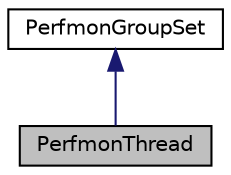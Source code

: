 digraph "PerfmonThread"
{
  edge [fontname="Helvetica",fontsize="10",labelfontname="Helvetica",labelfontsize="10"];
  node [fontname="Helvetica",fontsize="10",shape=record];
  Node1 [label="PerfmonThread",height=0.2,width=0.4,color="black", fillcolor="grey75", style="filled", fontcolor="black"];
  Node2 -> Node1 [dir="back",color="midnightblue",fontsize="10",style="solid",fontname="Helvetica"];
  Node2 [label="PerfmonGroupSet",height=0.2,width=0.4,color="black", fillcolor="white", style="filled",URL="$structPerfmonGroupSet.html",tooltip="Structure specifying all performance monitoring event groups. "];
}
